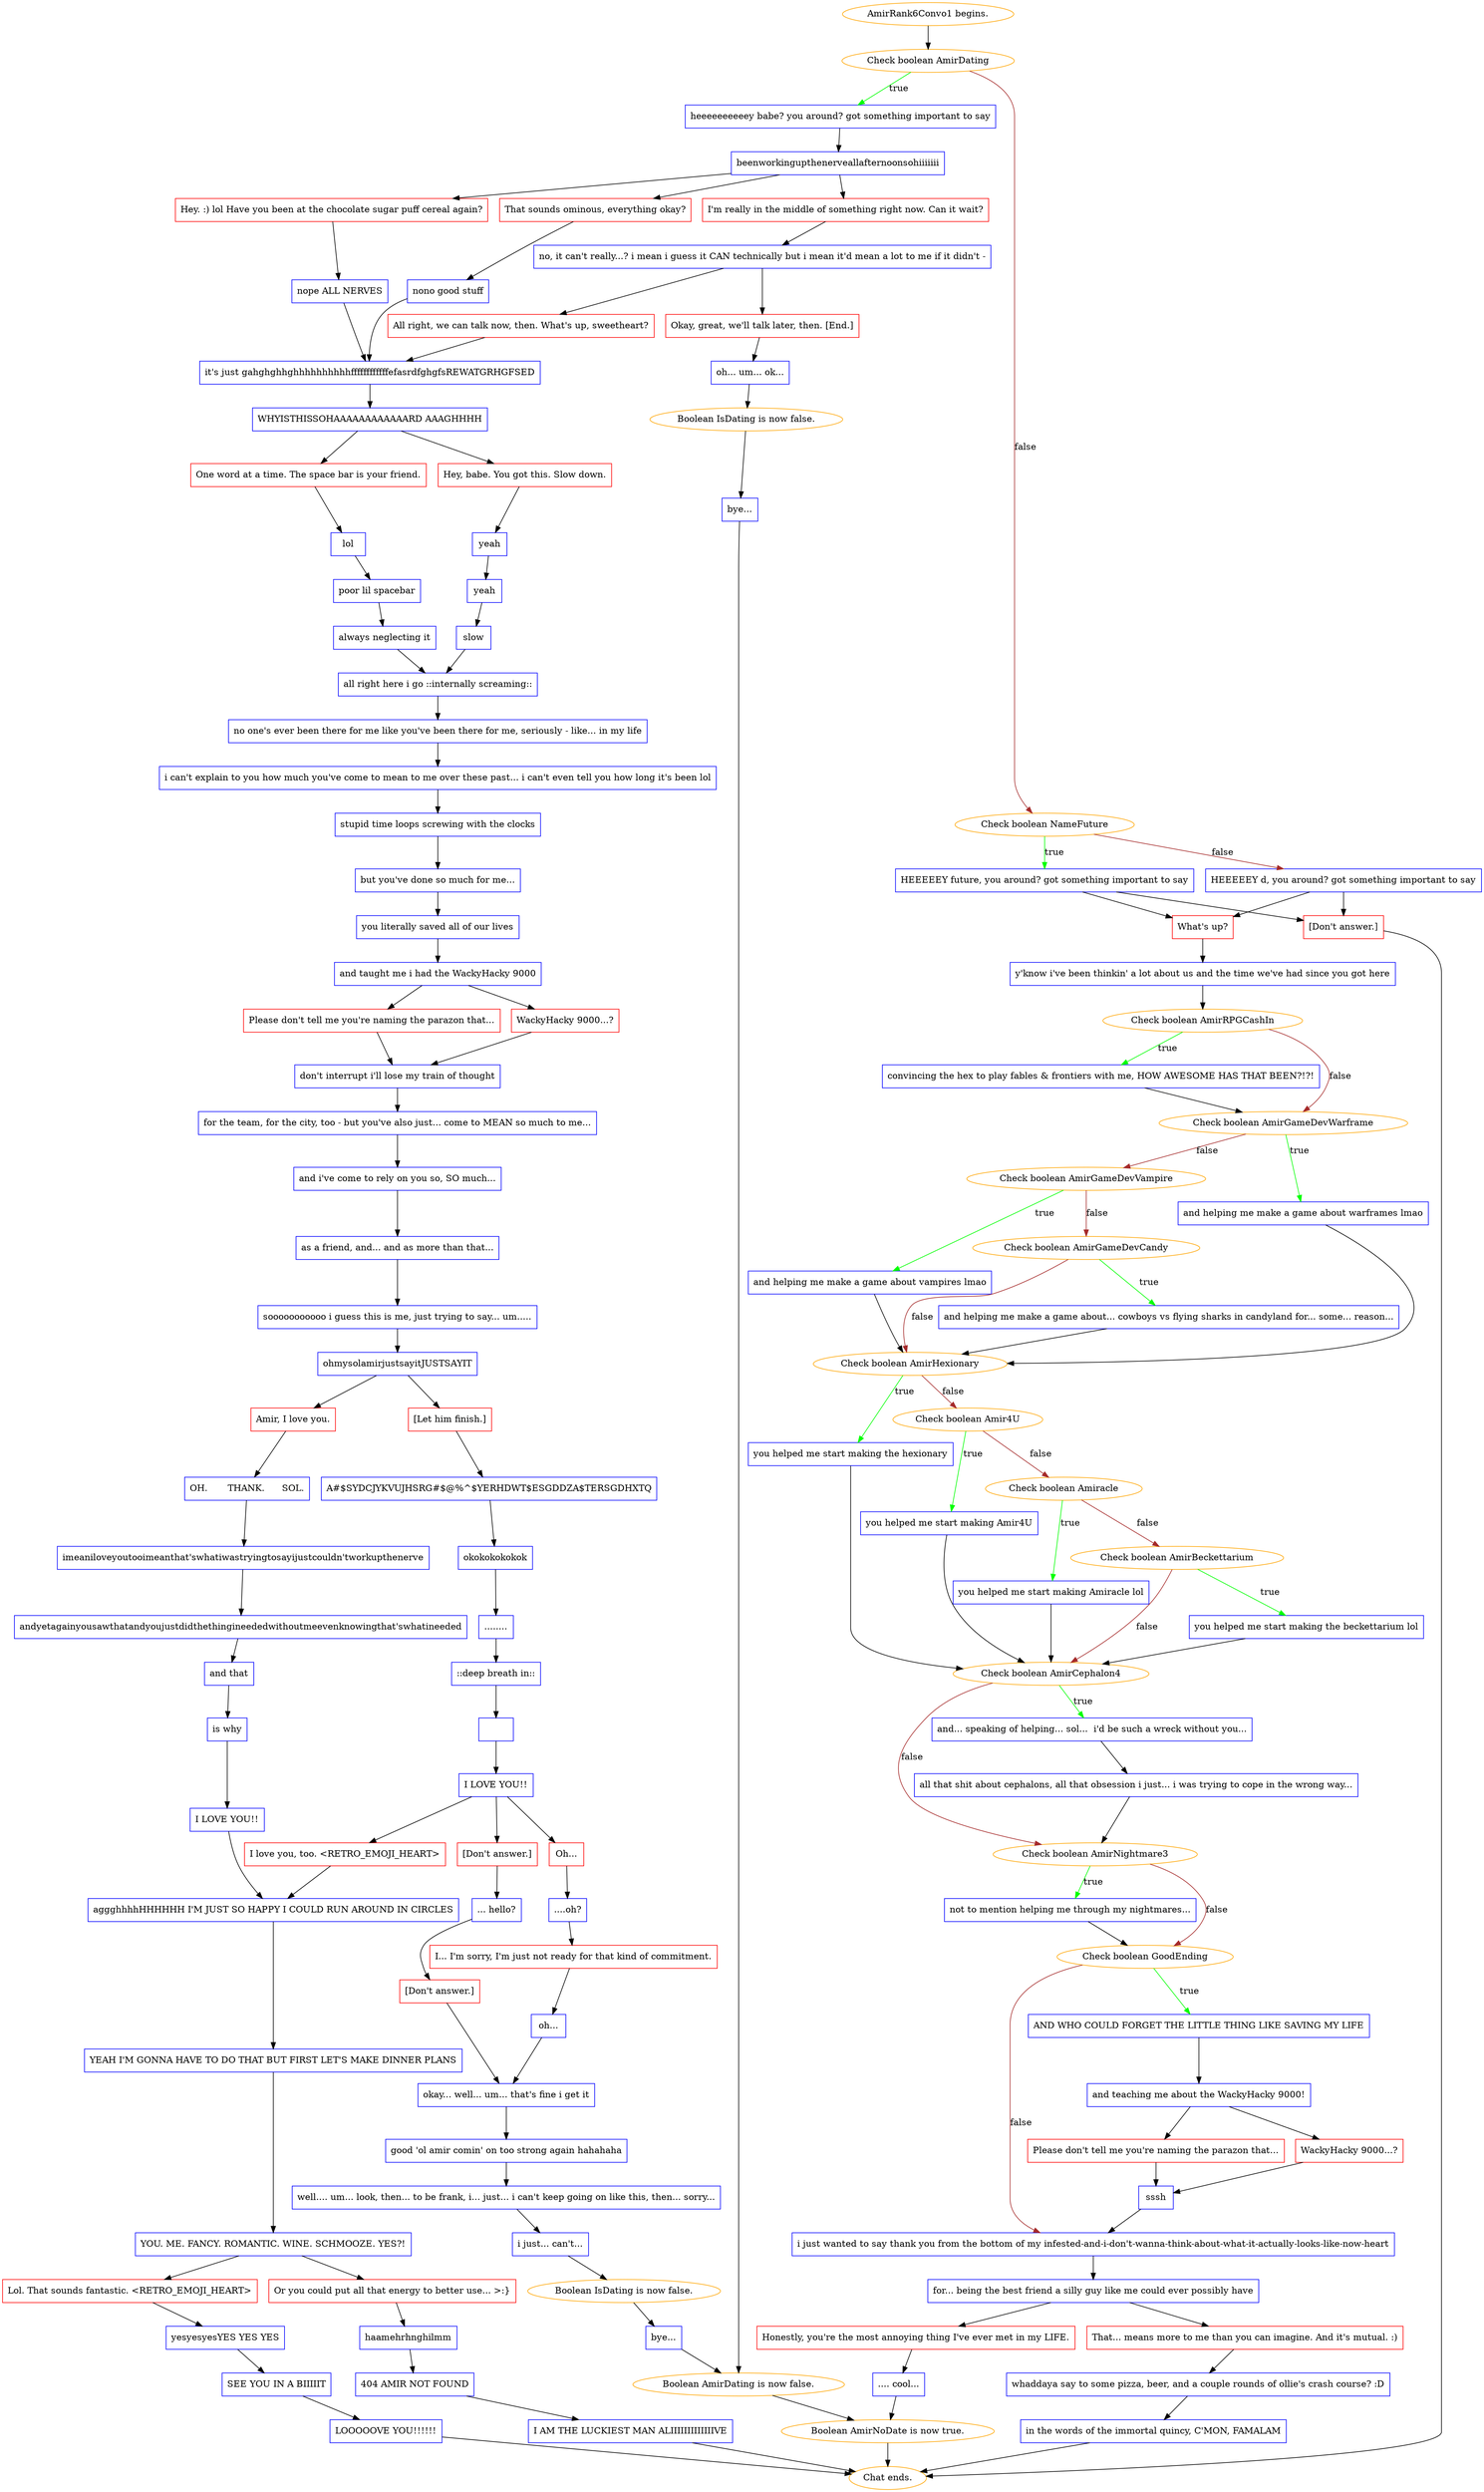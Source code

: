 digraph {
	"AmirRank6Convo1 begins." [color=orange];
		"AmirRank6Convo1 begins." -> 3319;
	3319 [label="Check boolean AmirDating",color=orange];
		3319 -> 3320 [label=true,color=green];
		3319 -> 3321 [label=false,color=brown];
	3320 [label="heeeeeeeeeey babe? you around? got something important to say",shape=box,color=blue];
		3320 -> 3322;
	3321 [label="Check boolean NameFuture",color=orange];
		3321 -> 3329 [label=true,color=green];
		3321 -> 3330 [label=false,color=brown];
	3322 [label="beenworkingupthenerveallafternoonsohiiiiiii",shape=box,color=blue];
		3322 -> 3323;
		3322 -> 3324;
		3322 -> 3325;
	3329 [label="HEEEEEY future, you around? got something important to say",shape=box,color=blue];
		3329 -> 3331;
		3329 -> 3332;
	3330 [label="HEEEEEY d, you around? got something important to say",shape=box,color=blue];
		3330 -> 3331;
		3330 -> 3332;
	3323 [label="Hey. :) lol Have you been at the chocolate sugar puff cereal again?",shape=box,color=red];
		3323 -> 3326;
	3324 [label="That sounds ominous, everything okay?",shape=box,color=red];
		3324 -> 3327;
	3325 [label="I'm really in the middle of something right now. Can it wait?",shape=box,color=red];
		3325 -> 3328;
	3331 [label="What's up?",shape=box,color=red];
		3331 -> 3334;
	3332 [label="[Don't answer.]",shape=box,color=red];
		3332 -> "Chat ends.";
	3326 [label="nope ALL NERVES",shape=box,color=blue];
		3326 -> 3345;
	3327 [label="nono good stuff",shape=box,color=blue];
		3327 -> 3345;
	3328 [label="no, it can't really...? i mean i guess it CAN technically but i mean it'd mean a lot to me if it didn't -",shape=box,color=blue];
		3328 -> 3337;
		3328 -> 3338;
	3334 [label="y'know i've been thinkin' a lot about us and the time we've had since you got here",shape=box,color=blue];
		3334 -> 3335;
	"Chat ends." [color=orange];
	3345 [label="it's just gahghghhghhhhhhhhhhffffffffffffefasrdfghgfsREWATGRHGFSED",shape=box,color=blue];
		3345 -> 3346;
	3337 [label="All right, we can talk now, then. What's up, sweetheart?",shape=box,color=red];
		3337 -> 3345;
	3338 [label="Okay, great, we'll talk later, then. [End.]",shape=box,color=red];
		3338 -> 3339;
	3335 [label="Check boolean AmirRPGCashIn",color=orange];
		3335 -> 3413 [label=true,color=green];
		3335 -> 3414 [label=false,color=brown];
	3346 [label="WHYISTHISSOHAAAAAAAAAAAARD AAAGHHHH",shape=box,color=blue];
		3346 -> 3347;
		3346 -> 3348;
	3339 [label="oh... um... ok...",shape=box,color=blue];
		3339 -> "/EE/Types/Engine/ResetBooleanDialogueNode:IsDating:3341";
	3413 [label="convincing the hex to play fables & frontiers with me, HOW AWESOME HAS THAT BEEN?!?!",shape=box,color=blue];
		3413 -> 3414;
	3414 [label="Check boolean AmirGameDevWarframe",color=orange];
		3414 -> 3417 [label=true,color=green];
		3414 -> 3415 [label=false,color=brown];
	3347 [label="Hey, babe. You got this. Slow down.",shape=box,color=red];
		3347 -> 3349;
	3348 [label="One word at a time. The space bar is your friend.",shape=box,color=red];
		3348 -> 3352;
	"/EE/Types/Engine/ResetBooleanDialogueNode:IsDating:3341" [label="Boolean IsDating is now false.",color=orange];
		"/EE/Types/Engine/ResetBooleanDialogueNode:IsDating:3341" -> 3341;
	3417 [label="and helping me make a game about warframes lmao",shape=box,color=blue];
		3417 -> 3420;
	3415 [label="Check boolean AmirGameDevVampire",color=orange];
		3415 -> 3418 [label=true,color=green];
		3415 -> 3416 [label=false,color=brown];
	3349 [label="yeah",shape=box,color=blue];
		3349 -> 3350;
	3352 [label="lol",shape=box,color=blue];
		3352 -> 3353;
	3341 [label="bye...",shape=box,color=blue];
		3341 -> "/EE/Types/Engine/ResetBooleanDialogueNode:AmirDating:/EE/Types/Engine/SetBooleanDialogueNode:AmirNoDate:Chat ends.";
	3420 [label="Check boolean AmirHexionary",color=orange];
		3420 -> 3421 [label=true,color=green];
		3420 -> 3425 [label=false,color=brown];
	3418 [label="and helping me make a game about vampires lmao",shape=box,color=blue];
		3418 -> 3420;
	3416 [label="Check boolean AmirGameDevCandy",color=orange];
		3416 -> 3419 [label=true,color=green];
		3416 -> 3420 [label=false,color=brown];
	3350 [label="yeah",shape=box,color=blue];
		3350 -> 3351;
	3353 [label="poor lil spacebar",shape=box,color=blue];
		3353 -> 3354;
	"/EE/Types/Engine/ResetBooleanDialogueNode:AmirDating:/EE/Types/Engine/SetBooleanDialogueNode:AmirNoDate:Chat ends." [label="Boolean AmirDating is now false.",color=orange];
		"/EE/Types/Engine/ResetBooleanDialogueNode:AmirDating:/EE/Types/Engine/SetBooleanDialogueNode:AmirNoDate:Chat ends." -> "/EE/Types/Engine/SetBooleanDialogueNode:AmirNoDate:Chat ends.";
	3421 [label="you helped me start making the hexionary",shape=box,color=blue];
		3421 -> 3428;
	3425 [label="Check boolean Amir4U",color=orange];
		3425 -> 3422 [label=true,color=green];
		3425 -> 3426 [label=false,color=brown];
	3419 [label="and helping me make a game about... cowboys vs flying sharks in candyland for... some... reason...",shape=box,color=blue];
		3419 -> 3420;
	3351 [label="slow",shape=box,color=blue];
		3351 -> 3355;
	3354 [label="always neglecting it",shape=box,color=blue];
		3354 -> 3355;
	"/EE/Types/Engine/SetBooleanDialogueNode:AmirNoDate:Chat ends." [label="Boolean AmirNoDate is now true.",color=orange];
		"/EE/Types/Engine/SetBooleanDialogueNode:AmirNoDate:Chat ends." -> "Chat ends.";
	3428 [label="Check boolean AmirCephalon4",color=orange];
		3428 -> 3429 [label=true,color=green];
		3428 -> 3431 [label=false,color=brown];
	3422 [label="you helped me start making Amir4U",shape=box,color=blue];
		3422 -> 3428;
	3426 [label="Check boolean Amiracle",color=orange];
		3426 -> 3423 [label=true,color=green];
		3426 -> 3427 [label=false,color=brown];
	3355 [label="all right here i go ::internally screaming::",shape=box,color=blue];
		3355 -> 3356;
	3429 [label="and... speaking of helping... sol...  i'd be such a wreck without you...",shape=box,color=blue];
		3429 -> 3430;
	3431 [label="Check boolean AmirNightmare3",color=orange];
		3431 -> 3432 [label=true,color=green];
		3431 -> 3433 [label=false,color=brown];
	3423 [label="you helped me start making Amiracle lol",shape=box,color=blue];
		3423 -> 3428;
	3427 [label="Check boolean AmirBeckettarium",color=orange];
		3427 -> 3424 [label=true,color=green];
		3427 -> 3428 [label=false,color=brown];
	3356 [label="no one's ever been there for me like you've been there for me, seriously - like... in my life",shape=box,color=blue];
		3356 -> 3357;
	3430 [label="all that shit about cephalons, all that obsession i just... i was trying to cope in the wrong way...",shape=box,color=blue];
		3430 -> 3431;
	3432 [label="not to mention helping me through my nightmares...",shape=box,color=blue];
		3432 -> 3433;
	3433 [label="Check boolean GoodEnding",color=orange];
		3433 -> 3434 [label=true,color=green];
		3433 -> 3439 [label=false,color=brown];
	3424 [label="you helped me start making the beckettarium lol",shape=box,color=blue];
		3424 -> 3428;
	3357 [label="i can't explain to you how much you've come to mean to me over these past... i can't even tell you how long it's been lol",shape=box,color=blue];
		3357 -> 3336;
	3434 [label="AND WHO COULD FORGET THE LITTLE THING LIKE SAVING MY LIFE",shape=box,color=blue];
		3434 -> 3435;
	3439 [label="i just wanted to say thank you from the bottom of my infested-and-i-don't-wanna-think-about-what-it-actually-looks-like-now-heart",shape=box,color=blue];
		3439 -> 3440;
	3336 [label="stupid time loops screwing with the clocks",shape=box,color=blue];
		3336 -> 3359;
	3435 [label="and teaching me about the WackyHacky 9000!",shape=box,color=blue];
		3435 -> 3436;
		3435 -> 3437;
	3440 [label="for... being the best friend a silly guy like me could ever possibly have",shape=box,color=blue];
		3440 -> 3441;
		3440 -> 3442;
	3359 [label="but you've done so much for me...",shape=box,color=blue];
		3359 -> 3361;
	3436 [label="Please don't tell me you're naming the parazon that...",shape=box,color=red];
		3436 -> 3438;
	3437 [label="WackyHacky 9000...?",shape=box,color=red];
		3437 -> 3438;
	3441 [label="That... means more to me than you can imagine. And it's mutual. :)",shape=box,color=red];
		3441 -> 3314;
	3442 [label="Honestly, you're the most annoying thing I've ever met in my LIFE.",shape=box,color=red];
		3442 -> 531;
	3361 [label="you literally saved all of our lives",shape=box,color=blue];
		3361 -> 3362;
	3438 [label="sssh",shape=box,color=blue];
		3438 -> 3439;
	3314 [label="whaddaya say to some pizza, beer, and a couple rounds of ollie's crash course? :D",shape=box,color=blue];
		3314 -> 602;
	531 [label=".... cool...",shape=box,color=blue];
		531 -> "/EE/Types/Engine/SetBooleanDialogueNode:AmirNoDate:Chat ends.";
	3362 [label="and taught me i had the WackyHacky 9000",shape=box,color=blue];
		3362 -> 3363;
		3362 -> 3364;
	602 [label="in the words of the immortal quincy, C'MON, FAMALAM",shape=box,color=blue];
		602 -> "Chat ends.";
	3363 [label="Please don't tell me you're naming the parazon that...",shape=box,color=red];
		3363 -> 3365;
	3364 [label="WackyHacky 9000...?",shape=box,color=red];
		3364 -> 3365;
	3365 [label="don't interrupt i'll lose my train of thought",shape=box,color=blue];
		3365 -> 3366;
	3366 [label="for the team, for the city, too - but you've also just... come to MEAN so much to me...",shape=box,color=blue];
		3366 -> 3367;
	3367 [label="and i've come to rely on you so, SO much...",shape=box,color=blue];
		3367 -> 3368;
	3368 [label="as a friend, and... and as more than that...",shape=box,color=blue];
		3368 -> 3369;
	3369 [label="sooooooooooo i guess this is me, just trying to say... um.....",shape=box,color=blue];
		3369 -> 3370;
	3370 [label="ohmysolamirjustsayitJUSTSAYIT",shape=box,color=blue];
		3370 -> 3371;
		3370 -> 3372;
	3371 [label="Amir, I love you.",shape=box,color=red];
		3371 -> 3373;
	3372 [label="[Let him finish.]",shape=box,color=red];
		3372 -> 3374;
	3373 [label="OH.       THANK.      SOL.",shape=box,color=blue];
		3373 -> 3375;
	3374 [label="A#$SYDCJYKVUJHSRG#$@%^$YERHDWT$ESGDDZA$TERSGDHXTQ",shape=box,color=blue];
		3374 -> 3376;
	3375 [label="imeaniloveyoutooimeanthat'swhatiwastryingtosayijustcouldn'tworkupthenerve",shape=box,color=blue];
		3375 -> 3377;
	3376 [label="okokokokokok",shape=box,color=blue];
		3376 -> 3378;
	3377 [label="andyetagainyousawthatandyoujustdidthethingineededwithoutmeevenknowingthat'swhatineeded",shape=box,color=blue];
		3377 -> 3379;
	3378 [label="........",shape=box,color=blue];
		3378 -> 3381;
	3379 [label="and that",shape=box,color=blue];
		3379 -> 3380;
	3381 [label="::deep breath in::",shape=box,color=blue];
		3381 -> 3382;
	3380 [label="is why",shape=box,color=blue];
		3380 -> 3383;
	3382 [label=" ",shape=box,color=blue];
		3382 -> 3384;
	3383 [label="I LOVE YOU!!",shape=box,color=blue];
		3383 -> 3402;
	3384 [label="I LOVE YOU!!",shape=box,color=blue];
		3384 -> 3385;
		3384 -> 3386;
		3384 -> 3387;
	3402 [label="aggghhhhHHHHHH I'M JUST SO HAPPY I COULD RUN AROUND IN CIRCLES",shape=box,color=blue];
		3402 -> 3403;
	3385 [label="I love you, too. <RETRO_EMOJI_HEART>",shape=box,color=red];
		3385 -> 3402;
	3386 [label="Oh...",shape=box,color=red];
		3386 -> 3388;
	3387 [label="[Don't answer.]",shape=box,color=red];
		3387 -> 3389;
	3403 [label="YEAH I'M GONNA HAVE TO DO THAT BUT FIRST LET'S MAKE DINNER PLANS",shape=box,color=blue];
		3403 -> 3404;
	3388 [label="....oh?",shape=box,color=blue];
		3388 -> 3390;
	3389 [label="... hello?",shape=box,color=blue];
		3389 -> 3391;
	3404 [label="YOU. ME. FANCY. ROMANTIC. WINE. SCHMOOZE. YES?!",shape=box,color=blue];
		3404 -> 3405;
		3404 -> 3406;
	3390 [label="I... I'm sorry, I'm just not ready for that kind of commitment.",shape=box,color=red];
		3390 -> 3392;
	3391 [label="[Don't answer.]",shape=box,color=red];
		3391 -> 3393;
	3405 [label="Lol. That sounds fantastic. <RETRO_EMOJI_HEART>",shape=box,color=red];
		3405 -> 3407;
	3406 [label="Or you could put all that energy to better use... >:}",shape=box,color=red];
		3406 -> 3410;
	3392 [label="oh...",shape=box,color=blue];
		3392 -> 3393;
	3393 [label="okay... well... um... that's fine i get it",shape=box,color=blue];
		3393 -> 3394;
	3407 [label="yesyesyesYES YES YES",shape=box,color=blue];
		3407 -> 3408;
	3410 [label="haamehrhnghilmm",shape=box,color=blue];
		3410 -> 3411;
	3394 [label="good 'ol amir comin' on too strong again hahahaha",shape=box,color=blue];
		3394 -> 3395;
	3408 [label="SEE YOU IN A BIIIIIT",shape=box,color=blue];
		3408 -> 3409;
	3411 [label="404 AMIR NOT FOUND",shape=box,color=blue];
		3411 -> 3412;
	3395 [label="well.... um... look, then... to be frank, i... just... i can't keep going on like this, then... sorry...",shape=box,color=blue];
		3395 -> 3396;
	3409 [label="LOOOOOVE YOU!!!!!!",shape=box,color=blue];
		3409 -> "Chat ends.";
	3412 [label="I AM THE LUCKIEST MAN ALIIIIIIIIIIIIIVE",shape=box,color=blue];
		3412 -> "Chat ends.";
	3396 [label="i just... can't...",shape=box,color=blue];
		3396 -> "/EE/Types/Engine/ResetBooleanDialogueNode:IsDating:3398";
	"/EE/Types/Engine/ResetBooleanDialogueNode:IsDating:3398" [label="Boolean IsDating is now false.",color=orange];
		"/EE/Types/Engine/ResetBooleanDialogueNode:IsDating:3398" -> 3398;
	3398 [label="bye...",shape=box,color=blue];
		3398 -> "/EE/Types/Engine/ResetBooleanDialogueNode:AmirDating:/EE/Types/Engine/SetBooleanDialogueNode:AmirNoDate:Chat ends.";
}